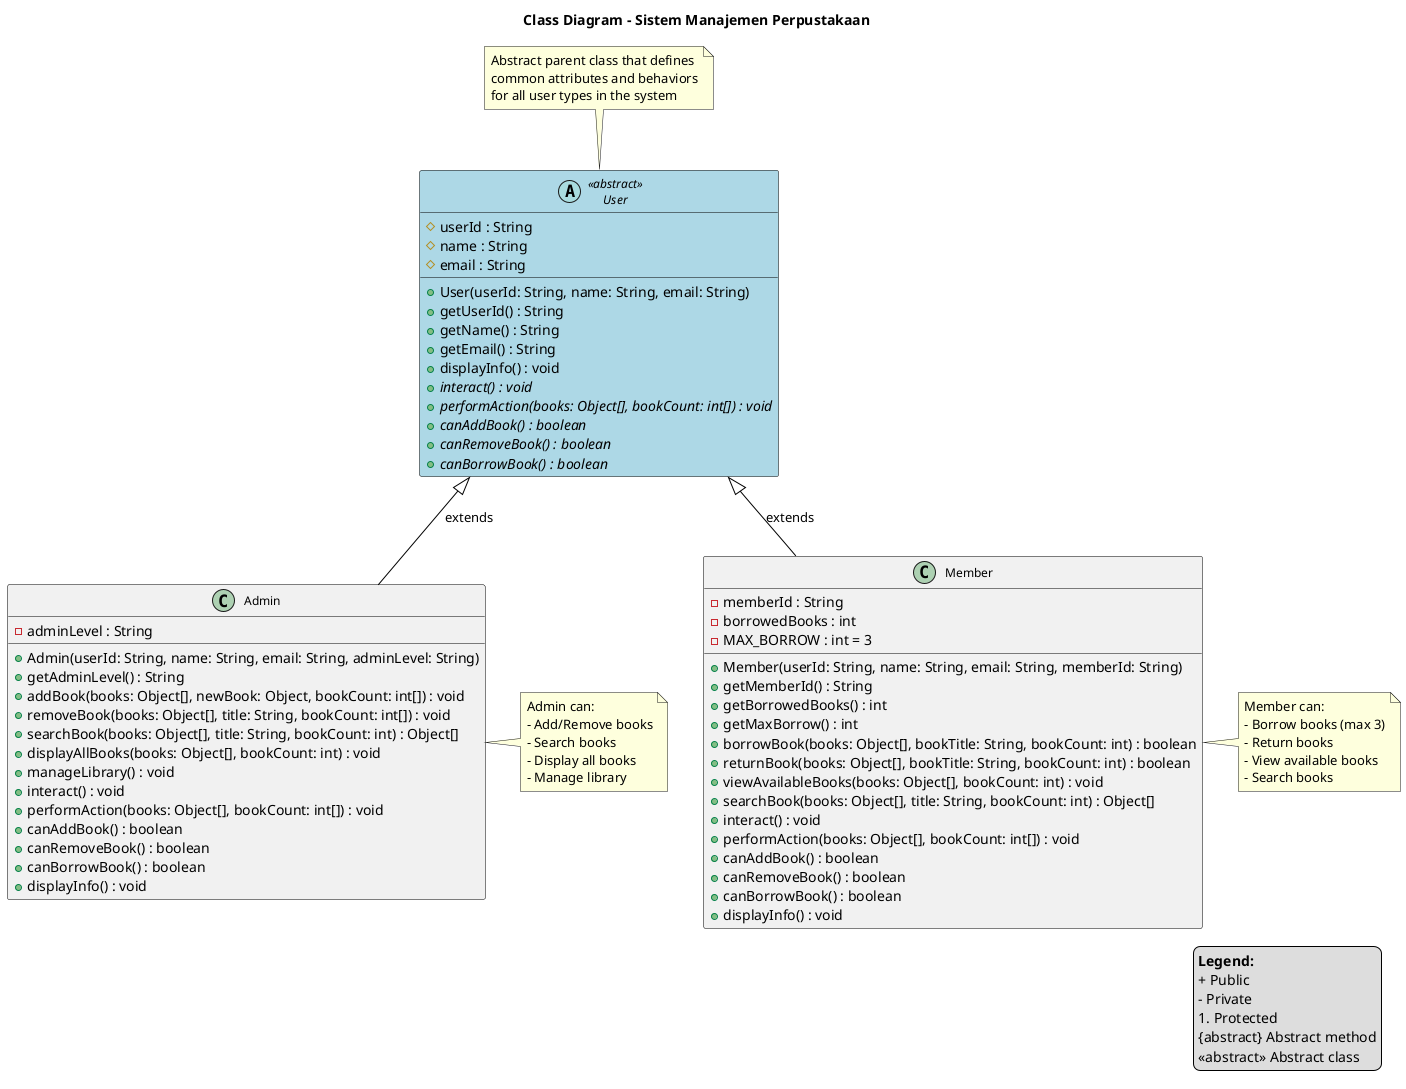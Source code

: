@startuml LibraryManagementSystem

!define ABSTRACT_CLASS class
!define PUBLIC +
!define PRIVATE -
!define PROTECTED #
!define ABSTRACT {abstract}

title Class Diagram - Sistem Manajemen Perpustakaan

skinparam class {
    BackgroundColor<<abstract>> LightBlue
    BorderColor Black
    ArrowColor Black
    FontSize 12
}

abstract class User <<abstract>> {
    # userId : String
    # name : String
    # email : String
    
    + User(userId: String, name: String, email: String)
    + getUserId() : String
    + getName() : String
    + getEmail() : String
    + displayInfo() : void
    {abstract} + interact() : void
    {abstract} + performAction(books: Object[], bookCount: int[]) : void
    {abstract} + canAddBook() : boolean
    {abstract} + canRemoveBook() : boolean
    {abstract} + canBorrowBook() : boolean
}

class Admin {
    - adminLevel : String
    
    + Admin(userId: String, name: String, email: String, adminLevel: String)
    + getAdminLevel() : String
    + addBook(books: Object[], newBook: Object, bookCount: int[]) : void
    + removeBook(books: Object[], title: String, bookCount: int[]) : void
    + searchBook(books: Object[], title: String, bookCount: int) : Object[]
    + displayAllBooks(books: Object[], bookCount: int) : void
    + manageLibrary() : void
    + interact() : void
    + performAction(books: Object[], bookCount: int[]) : void
    + canAddBook() : boolean
    + canRemoveBook() : boolean
    + canBorrowBook() : boolean
    + displayInfo() : void
}

class Member {
    - memberId : String
    - borrowedBooks : int
    - MAX_BORROW : int = 3
    
    + Member(userId: String, name: String, email: String, memberId: String)
    + getMemberId() : String
    + getBorrowedBooks() : int
    + getMaxBorrow() : int
    + borrowBook(books: Object[], bookTitle: String, bookCount: int) : boolean
    + returnBook(books: Object[], bookTitle: String, bookCount: int) : boolean
    + viewAvailableBooks(books: Object[], bookCount: int) : void
    + searchBook(books: Object[], title: String, bookCount: int) : Object[]
    + interact() : void
    + performAction(books: Object[], bookCount: int[]) : void
    + canAddBook() : boolean
    + canRemoveBook() : boolean
    + canBorrowBook() : boolean
    + displayInfo() : void
}

' Inheritance relationships
User <|-- Admin : extends
User <|-- Member : extends

' Notes
note top of User
    Abstract parent class that defines
    common attributes and behaviors
    for all user types in the system
end note

note right of Admin
    Admin can:
    - Add/Remove books
    - Search books
    - Display all books
    - Manage library
end note

note right of Member
    Member can:
    - Borrow books (max 3)
    - Return books
    - View available books
    - Search books
end note

' Legend
legend right
    **Legend:**
    + Public
    - Private
    # Protected
    {abstract} Abstract method
    <<abstract>> Abstract class
endlegend

@enduml